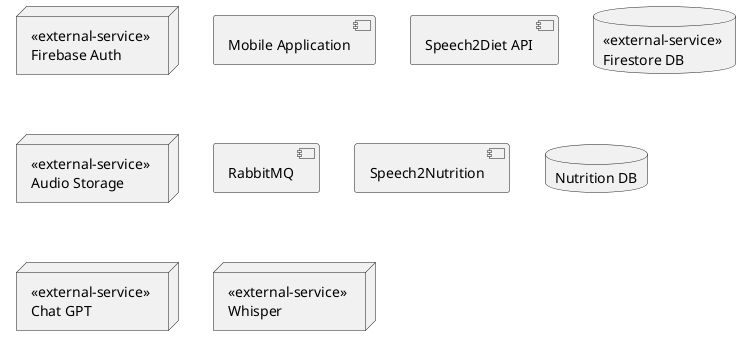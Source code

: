 @startuml high-level-diagram-definitions

!startsub FIREBASE_AUTH
node "<<external-service>> \nFirebase Auth" as FirebaseAuth
!endsub

!startsub MOBILE_APPLICATION
component [Mobile Application] as MobileApplication
!endsub

!startsub SPEECH_2_DIET_API
component [Speech2Diet API] as Speech2DietAPI
!endsub

!startsub FIRESTORE_DB
database "<<external-service>> \nFirestore DB" as FirestoreDB
!endsub

!startsub AUDIO_STORAGE
node "<<external-service>> \nAudio Storage" as AudioStorage
!endsub

!startsub RABBIT_MQ
component "RabbitMQ" as RabbitMQ
!endsub

!startsub SPEECH_2_NUTRITION
component "Speech2Nutrition" as Speech2Nutrition
!endsub

!startsub NUTRITION_DB
database "Nutrition DB" as NutritionDB
!endsub

!startsub CHAT_GPT
node "<<external-service>> \nChat GPT" as ChatGPT
!endsub

!startsub WHISPER
node "<<external-service>> \nWhisper" as Whisper
!endsub

@enduml